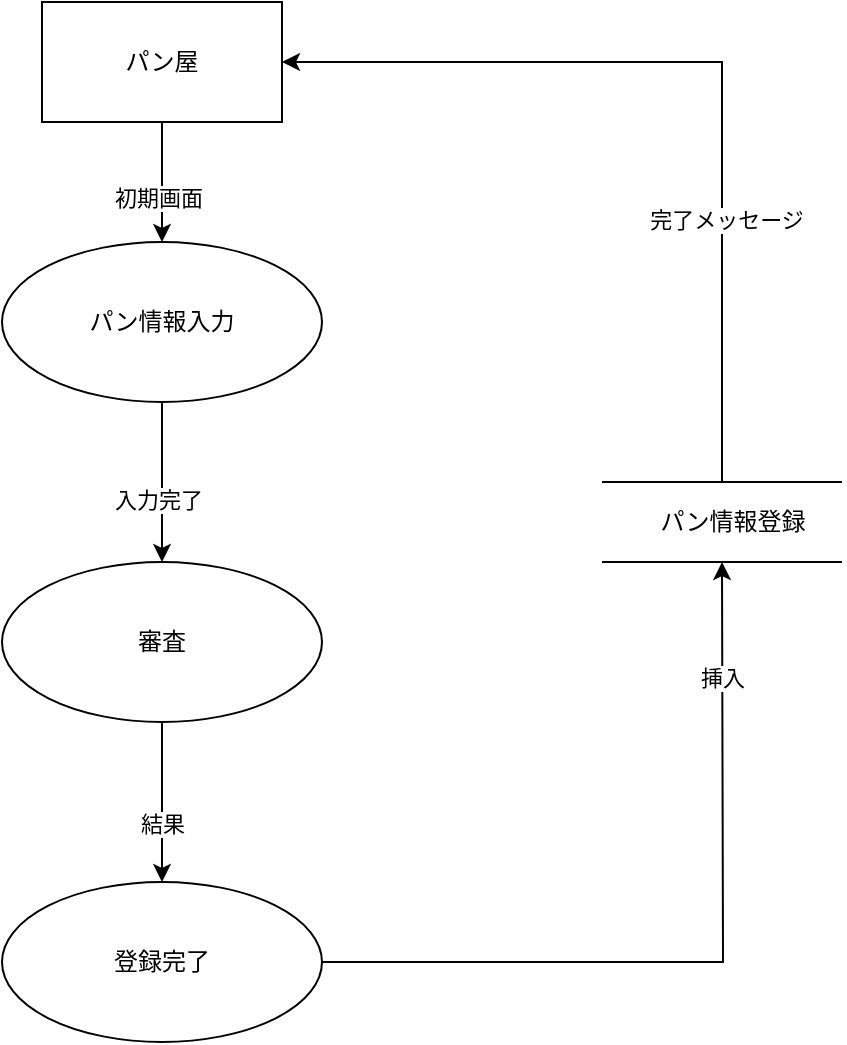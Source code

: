 <mxfile version="16.5.6" type="github">
  <diagram id="Bc8X0h1Uzppr7QKpJzSU" name="ページ1">
    <mxGraphModel dx="716" dy="399" grid="1" gridSize="10" guides="1" tooltips="1" connect="1" arrows="1" fold="1" page="1" pageScale="1" pageWidth="827" pageHeight="1169" math="0" shadow="0">
      <root>
        <mxCell id="0" />
        <mxCell id="1" parent="0" />
        <mxCell id="gHT30ehsmH_b0dTFzvMi-7" style="edgeStyle=orthogonalEdgeStyle;rounded=0;orthogonalLoop=1;jettySize=auto;html=1;exitX=0.5;exitY=1;exitDx=0;exitDy=0;entryX=0.5;entryY=0;entryDx=0;entryDy=0;" edge="1" parent="1" source="7UFFYupx8HEGo45PfdZk-1" target="7UFFYupx8HEGo45PfdZk-2">
          <mxGeometry relative="1" as="geometry" />
        </mxCell>
        <mxCell id="gHT30ehsmH_b0dTFzvMi-8" value="初期画面" style="edgeLabel;html=1;align=center;verticalAlign=middle;resizable=0;points=[];" vertex="1" connectable="0" parent="gHT30ehsmH_b0dTFzvMi-7">
          <mxGeometry x="0.27" y="-2" relative="1" as="geometry">
            <mxPoint as="offset" />
          </mxGeometry>
        </mxCell>
        <mxCell id="gHT30ehsmH_b0dTFzvMi-14" style="edgeStyle=orthogonalEdgeStyle;rounded=0;orthogonalLoop=1;jettySize=auto;html=1;exitX=1;exitY=0.5;exitDx=0;exitDy=0;entryX=1;entryY=0.5;entryDx=0;entryDy=0;" edge="1" parent="1" target="7UFFYupx8HEGo45PfdZk-1">
          <mxGeometry relative="1" as="geometry">
            <mxPoint x="500" y="280" as="sourcePoint" />
            <Array as="points">
              <mxPoint x="500" y="70" />
            </Array>
          </mxGeometry>
        </mxCell>
        <mxCell id="gHT30ehsmH_b0dTFzvMi-16" value="完了メッセージ" style="edgeLabel;html=1;align=center;verticalAlign=middle;resizable=0;points=[];" vertex="1" connectable="0" parent="gHT30ehsmH_b0dTFzvMi-14">
          <mxGeometry x="-0.391" y="-2" relative="1" as="geometry">
            <mxPoint as="offset" />
          </mxGeometry>
        </mxCell>
        <mxCell id="7UFFYupx8HEGo45PfdZk-1" value="パン屋" style="rounded=0;whiteSpace=wrap;html=1;" parent="1" vertex="1">
          <mxGeometry x="160" y="40" width="120" height="60" as="geometry" />
        </mxCell>
        <mxCell id="gHT30ehsmH_b0dTFzvMi-3" style="edgeStyle=orthogonalEdgeStyle;rounded=0;orthogonalLoop=1;jettySize=auto;html=1;exitX=0.5;exitY=1;exitDx=0;exitDy=0;entryX=0.5;entryY=0;entryDx=0;entryDy=0;" edge="1" parent="1" source="7UFFYupx8HEGo45PfdZk-2" target="gHT30ehsmH_b0dTFzvMi-1">
          <mxGeometry relative="1" as="geometry" />
        </mxCell>
        <mxCell id="gHT30ehsmH_b0dTFzvMi-4" value="入力完了" style="edgeLabel;html=1;align=center;verticalAlign=middle;resizable=0;points=[];" vertex="1" connectable="0" parent="gHT30ehsmH_b0dTFzvMi-3">
          <mxGeometry x="0.215" y="-2" relative="1" as="geometry">
            <mxPoint as="offset" />
          </mxGeometry>
        </mxCell>
        <mxCell id="7UFFYupx8HEGo45PfdZk-2" value="パン情報入力" style="ellipse;whiteSpace=wrap;html=1;" parent="1" vertex="1">
          <mxGeometry x="140" y="160" width="160" height="80" as="geometry" />
        </mxCell>
        <mxCell id="gHT30ehsmH_b0dTFzvMi-5" style="edgeStyle=orthogonalEdgeStyle;rounded=0;orthogonalLoop=1;jettySize=auto;html=1;exitX=0.5;exitY=1;exitDx=0;exitDy=0;entryX=0.5;entryY=0;entryDx=0;entryDy=0;" edge="1" parent="1" source="gHT30ehsmH_b0dTFzvMi-1" target="gHT30ehsmH_b0dTFzvMi-2">
          <mxGeometry relative="1" as="geometry">
            <Array as="points">
              <mxPoint x="220" y="450" />
              <mxPoint x="220" y="450" />
            </Array>
          </mxGeometry>
        </mxCell>
        <mxCell id="gHT30ehsmH_b0dTFzvMi-6" value="結果" style="edgeLabel;html=1;align=center;verticalAlign=middle;resizable=0;points=[];" vertex="1" connectable="0" parent="gHT30ehsmH_b0dTFzvMi-5">
          <mxGeometry x="0.28" relative="1" as="geometry">
            <mxPoint as="offset" />
          </mxGeometry>
        </mxCell>
        <mxCell id="gHT30ehsmH_b0dTFzvMi-1" value="審査" style="ellipse;whiteSpace=wrap;html=1;" vertex="1" parent="1">
          <mxGeometry x="140" y="320" width="160" height="80" as="geometry" />
        </mxCell>
        <mxCell id="gHT30ehsmH_b0dTFzvMi-12" style="edgeStyle=orthogonalEdgeStyle;rounded=0;orthogonalLoop=1;jettySize=auto;html=1;exitX=1;exitY=0.5;exitDx=0;exitDy=0;" edge="1" parent="1" source="gHT30ehsmH_b0dTFzvMi-2">
          <mxGeometry relative="1" as="geometry">
            <mxPoint x="500" y="320" as="targetPoint" />
          </mxGeometry>
        </mxCell>
        <mxCell id="gHT30ehsmH_b0dTFzvMi-13" value="挿入" style="edgeLabel;html=1;align=center;verticalAlign=middle;resizable=0;points=[];" vertex="1" connectable="0" parent="gHT30ehsmH_b0dTFzvMi-12">
          <mxGeometry x="0.713" relative="1" as="geometry">
            <mxPoint as="offset" />
          </mxGeometry>
        </mxCell>
        <mxCell id="gHT30ehsmH_b0dTFzvMi-2" value="登録完了" style="ellipse;whiteSpace=wrap;html=1;" vertex="1" parent="1">
          <mxGeometry x="140" y="480" width="160" height="80" as="geometry" />
        </mxCell>
        <mxCell id="gHT30ehsmH_b0dTFzvMi-9" value="" style="endArrow=none;html=1;rounded=0;" edge="1" parent="1">
          <mxGeometry width="50" height="50" relative="1" as="geometry">
            <mxPoint x="440" y="280" as="sourcePoint" />
            <mxPoint x="560" y="280" as="targetPoint" />
          </mxGeometry>
        </mxCell>
        <mxCell id="gHT30ehsmH_b0dTFzvMi-10" value="" style="endArrow=none;html=1;rounded=0;" edge="1" parent="1">
          <mxGeometry width="50" height="50" relative="1" as="geometry">
            <mxPoint x="440" y="320" as="sourcePoint" />
            <mxPoint x="560" y="320" as="targetPoint" />
          </mxGeometry>
        </mxCell>
        <mxCell id="gHT30ehsmH_b0dTFzvMi-11" value="パン情報登録" style="text;html=1;align=center;verticalAlign=middle;resizable=0;points=[];autosize=1;strokeColor=none;fillColor=none;" vertex="1" parent="1">
          <mxGeometry x="460" y="290" width="90" height="20" as="geometry" />
        </mxCell>
      </root>
    </mxGraphModel>
  </diagram>
</mxfile>
